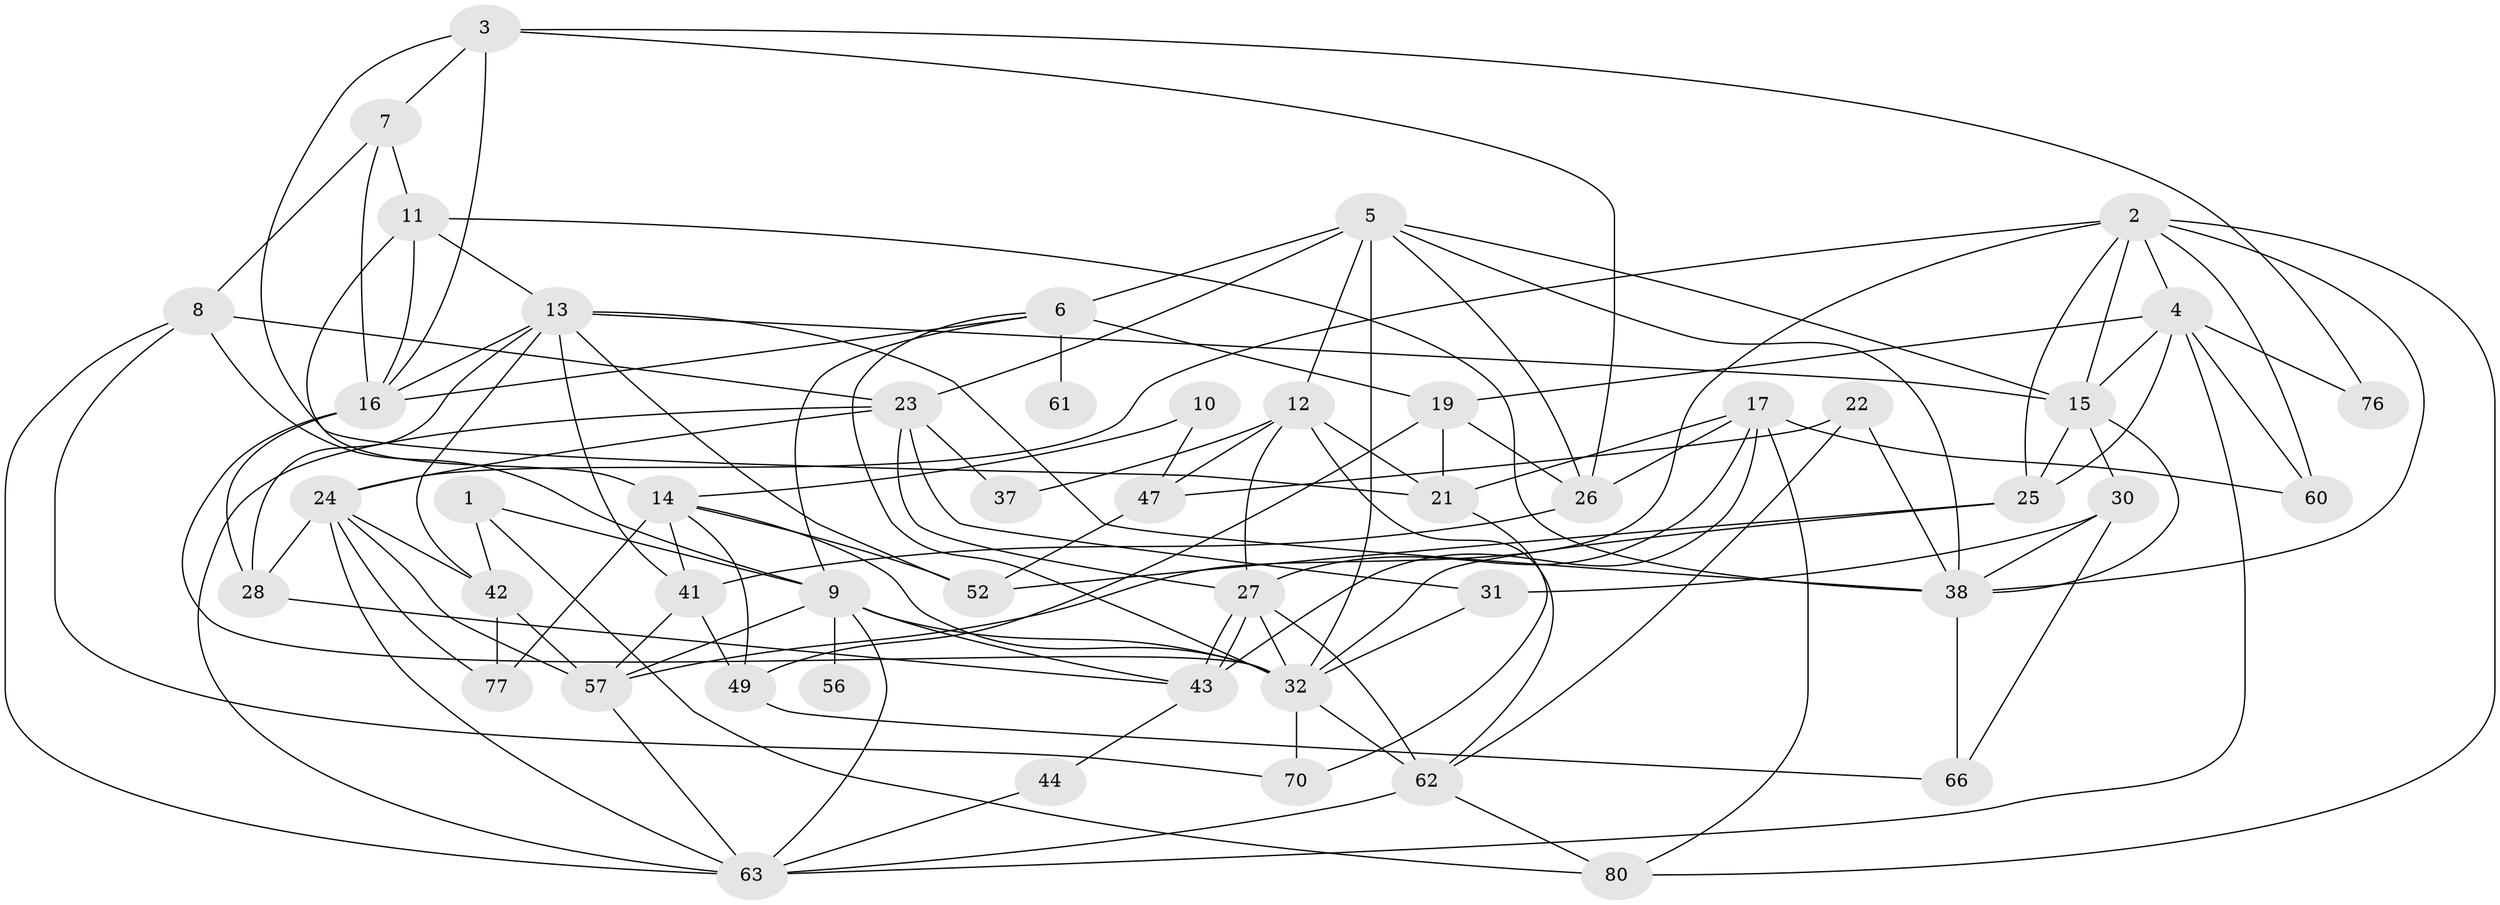 // Generated by graph-tools (version 1.1) at 2025/24/03/03/25 07:24:00]
// undirected, 49 vertices, 123 edges
graph export_dot {
graph [start="1"]
  node [color=gray90,style=filled];
  1;
  2 [super="+67"];
  3 [super="+75"];
  4 [super="+78"];
  5 [super="+50"];
  6 [super="+18"];
  7 [super="+71"];
  8 [super="+29"];
  9 [super="+36"];
  10;
  11 [super="+20"];
  12 [super="+39"];
  13 [super="+46"];
  14 [super="+59"];
  15 [super="+34"];
  16 [super="+33"];
  17 [super="+51"];
  19 [super="+55"];
  21 [super="+72"];
  22;
  23 [super="+35"];
  24 [super="+48"];
  25 [super="+40"];
  26 [super="+69"];
  27 [super="+68"];
  28;
  30;
  31;
  32 [super="+53"];
  37;
  38 [super="+45"];
  41 [super="+58"];
  42 [super="+54"];
  43 [super="+73"];
  44;
  47 [super="+74"];
  49 [super="+65"];
  52;
  56;
  57;
  60;
  61;
  62 [super="+79"];
  63 [super="+64"];
  66;
  70;
  76;
  77;
  80;
  1 -- 80;
  1 -- 42;
  1 -- 9;
  2 -- 4;
  2 -- 57;
  2 -- 15;
  2 -- 80;
  2 -- 38;
  2 -- 24;
  2 -- 25;
  2 -- 60;
  3 -- 21;
  3 -- 26;
  3 -- 76;
  3 -- 16;
  3 -- 7;
  4 -- 19;
  4 -- 15;
  4 -- 25;
  4 -- 60 [weight=2];
  4 -- 76;
  4 -- 63;
  5 -- 23;
  5 -- 15;
  5 -- 6;
  5 -- 32;
  5 -- 38;
  5 -- 26;
  5 -- 12;
  6 -- 9;
  6 -- 32;
  6 -- 19;
  6 -- 61 [weight=2];
  6 -- 16;
  7 -- 8;
  7 -- 11;
  7 -- 16;
  8 -- 23;
  8 -- 63;
  8 -- 9;
  8 -- 70;
  9 -- 57;
  9 -- 56 [weight=2];
  9 -- 63;
  9 -- 43;
  9 -- 32;
  10 -- 14;
  10 -- 47;
  11 -- 38;
  11 -- 16;
  11 -- 14;
  11 -- 13;
  12 -- 21;
  12 -- 37;
  12 -- 47;
  12 -- 27;
  12 -- 62;
  13 -- 41;
  13 -- 15;
  13 -- 28;
  13 -- 42;
  13 -- 16;
  13 -- 52;
  13 -- 38;
  14 -- 52;
  14 -- 41 [weight=2];
  14 -- 49;
  14 -- 32;
  14 -- 77;
  15 -- 25;
  15 -- 30;
  15 -- 38;
  16 -- 28;
  16 -- 32;
  17 -- 60;
  17 -- 26;
  17 -- 43 [weight=2];
  17 -- 80;
  17 -- 21;
  17 -- 27;
  19 -- 49;
  19 -- 21;
  19 -- 26;
  21 -- 70;
  22 -- 38;
  22 -- 47;
  22 -- 62;
  23 -- 37;
  23 -- 24;
  23 -- 63;
  23 -- 27;
  23 -- 31;
  24 -- 57;
  24 -- 28;
  24 -- 42;
  24 -- 77;
  24 -- 63;
  25 -- 52;
  25 -- 32;
  26 -- 41;
  27 -- 43;
  27 -- 43;
  27 -- 32;
  27 -- 62;
  28 -- 43;
  30 -- 31;
  30 -- 66;
  30 -- 38;
  31 -- 32;
  32 -- 70;
  32 -- 62;
  38 -- 66;
  41 -- 57;
  41 -- 49;
  42 -- 57;
  42 -- 77;
  43 -- 44;
  44 -- 63;
  47 -- 52;
  49 -- 66;
  57 -- 63;
  62 -- 80;
  62 -- 63;
}
